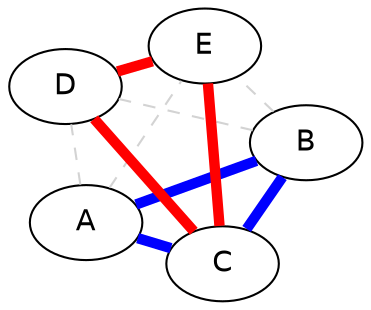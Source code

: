 graph DoubleQuorum {
        bgcolor="transparent";
        node [fontname="Helvetica"];
        layout=fdp;        
        
        Node1 [label="A"];
        Node2 [label="B"];

        Node3 [label="C"];

        Node4 [label="D"];
        Node5 [label="E"];

        {
                edge [color=blue, penwidth=5];
                
                Node1 -- Node2;
                Node1 -- Node3;       
                Node2 -- Node3;
        }

        {
                edge [color=red, penwidth=5];
                
                Node3 -- Node4;                
                Node3 -- Node5;               
                Node4 -- Node5;
        }
        
        {
                edge [color=lightgrey, style=dashed];                
                
                Node1 -- Node4;
                Node1 -- Node5;
                Node2 -- Node4;
                Node2 -- Node5;
        }
}
